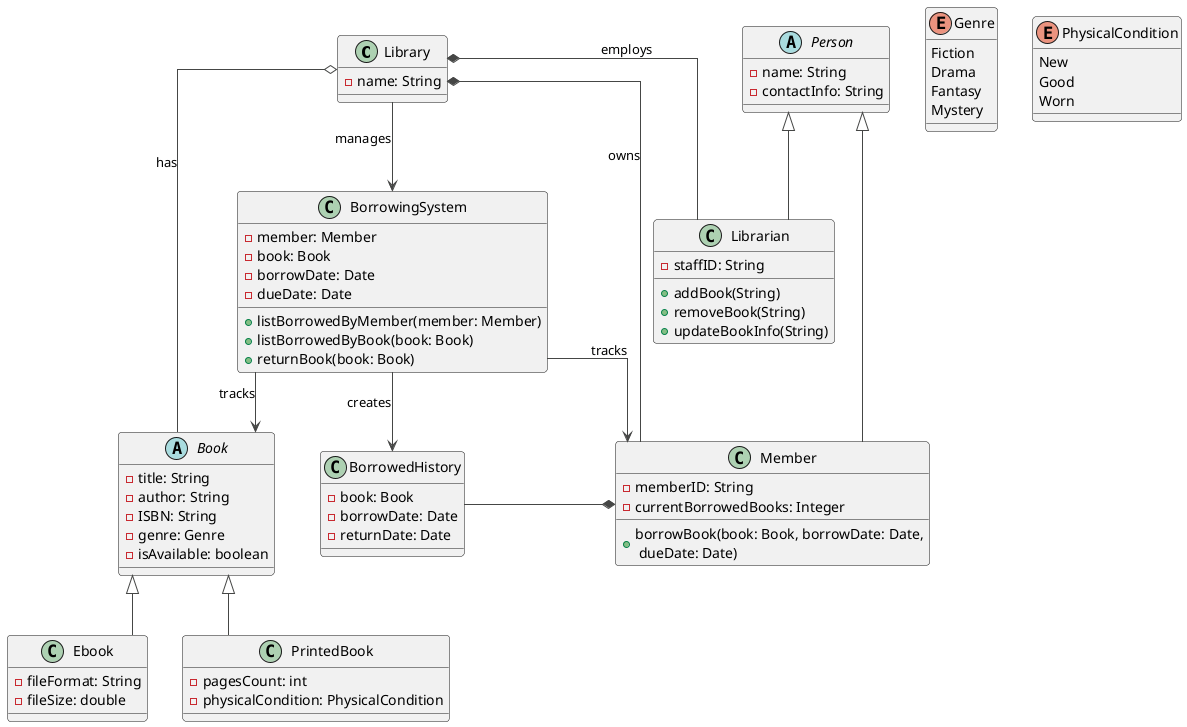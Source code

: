 @startuml Library
!theme vibrant
skinparam linetype ortho


class Library {
    -name: String
}

abstract class Book {
    -title: String
    -author: String
    -ISBN: String
    -genre: Genre
    -isAvailable: boolean
}

enum Genre {
    Fiction
    Drama
    Fantasy
    Mystery
}

class Ebook {
    -fileFormat: String
    -fileSize: double
}

class PrintedBook {
    -pagesCount: int
    -physicalCondition: PhysicalCondition
}

enum PhysicalCondition {
    New
    Good
    Worn   
}

abstract class Person {
    -name: String
    -contactInfo: String
}

class Librarian {
    -staffID: String
    +addBook(String)
    +removeBook(String)
    +updateBookInfo(String)
}

class Member {
    -memberID: String
    -currentBorrowedBooks: Integer
    +borrowBook(book: Book, borrowDate: Date,\n dueDate: Date)
}

class BorrowedHistory {
    -book: Book
    -borrowDate: Date
    -returnDate: Date 
}

class BorrowingSystem {
    -member: Member
    -book: Book
    -borrowDate: Date
    -dueDate: Date
    +listBorrowedByMember(member: Member)
    +listBorrowedByBook(book: Book)
    +returnBook(book: Book)
}

Book <|-- Ebook
Book <|-- PrintedBook


Person <|-- Librarian
Person <|-- Member 

Member *-[norank]- BorrowedHistory

BorrowingSystem --> Member : tracks
BorrowingSystem --> Book : tracks
BorrowingSystem --> BorrowedHistory : creates

Library *-- Librarian : employs
Library o-- Book : has
Library *-[norank]- Member : owns
Library --> BorrowingSystem : manages

@enduml
